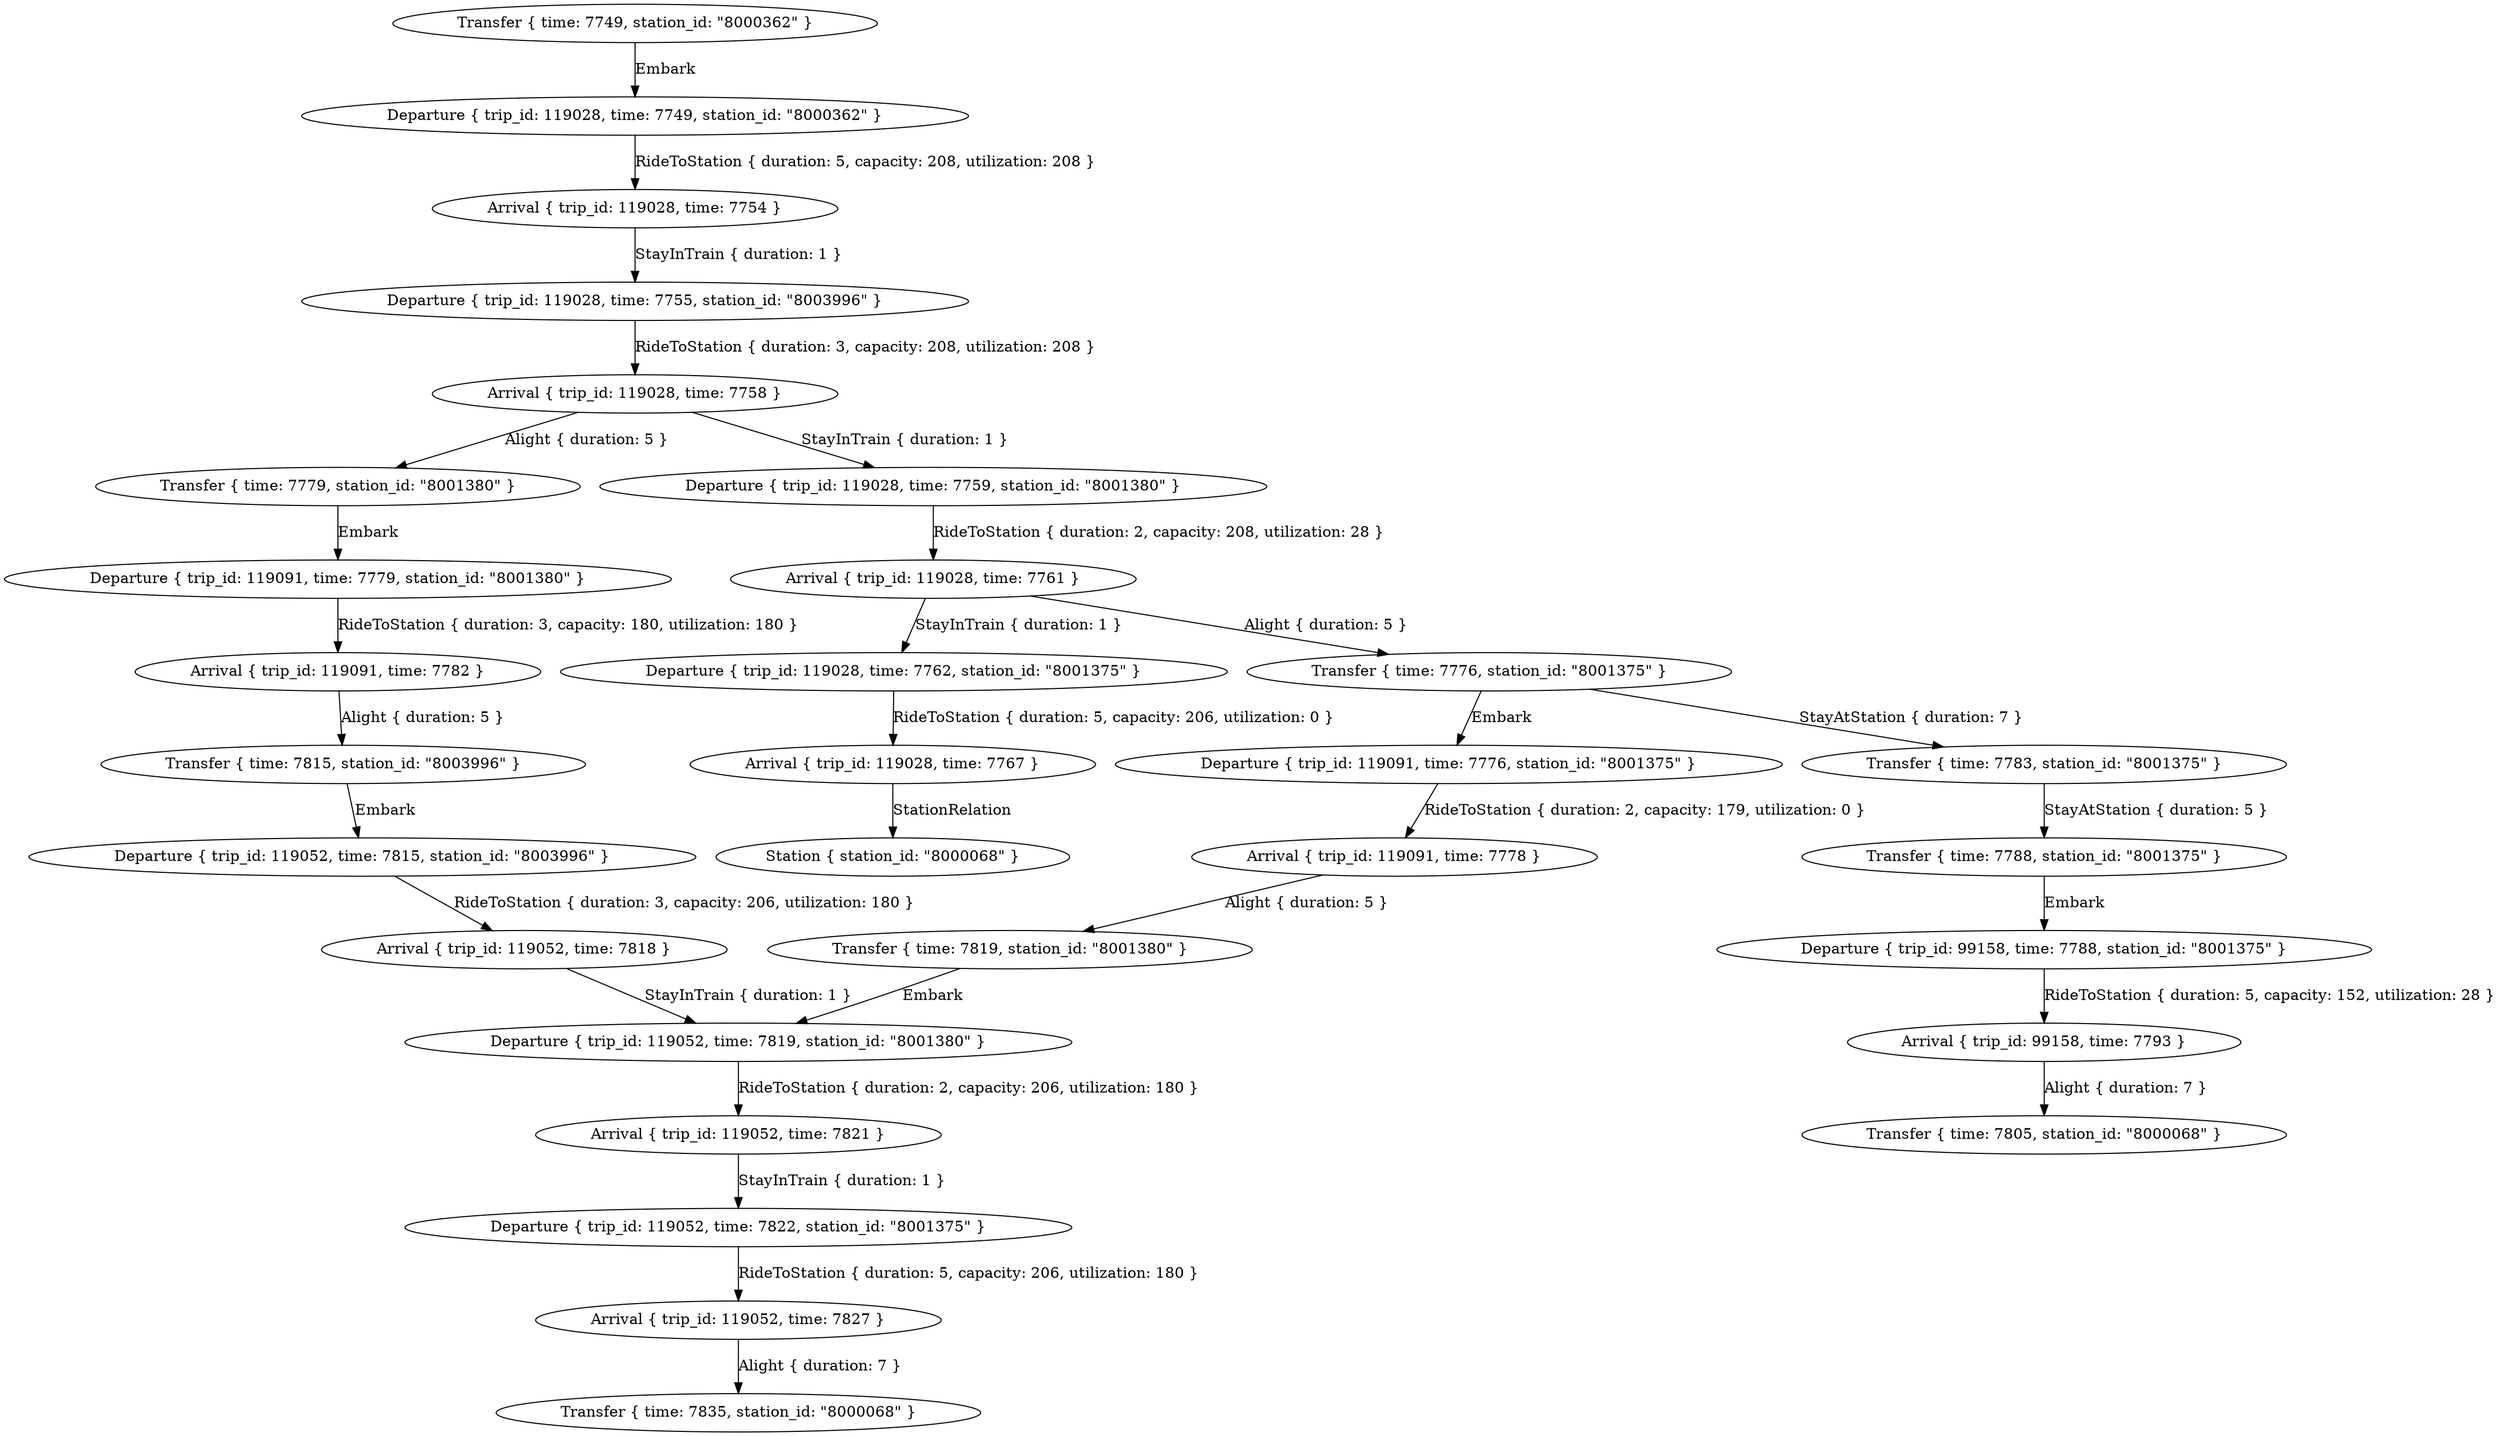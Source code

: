 digraph {
    0 [ label = "Transfer { time: 7749, station_id: \"8000362\" }" ]
    1 [ label = "Departure { trip_id: 119028, time: 7749, station_id: \"8000362\" }" ]
    2 [ label = "Arrival { trip_id: 119028, time: 7754 }" ]
    3 [ label = "Departure { trip_id: 119028, time: 7755, station_id: \"8003996\" }" ]
    4 [ label = "Arrival { trip_id: 119028, time: 7758 }" ]
    5 [ label = "Transfer { time: 7779, station_id: \"8001380\" }" ]
    6 [ label = "Departure { trip_id: 119091, time: 7779, station_id: \"8001380\" }" ]
    7 [ label = "Arrival { trip_id: 119091, time: 7782 }" ]
    8 [ label = "Transfer { time: 7815, station_id: \"8003996\" }" ]
    9 [ label = "Departure { trip_id: 119052, time: 7815, station_id: \"8003996\" }" ]
    10 [ label = "Arrival { trip_id: 119052, time: 7818 }" ]
    11 [ label = "Departure { trip_id: 119052, time: 7819, station_id: \"8001380\" }" ]
    12 [ label = "Arrival { trip_id: 119052, time: 7821 }" ]
    13 [ label = "Departure { trip_id: 119052, time: 7822, station_id: \"8001375\" }" ]
    14 [ label = "Arrival { trip_id: 119052, time: 7827 }" ]
    15 [ label = "Transfer { time: 7835, station_id: \"8000068\" }" ]
    16 [ label = "Departure { trip_id: 119028, time: 7759, station_id: \"8001380\" }" ]
    17 [ label = "Arrival { trip_id: 119028, time: 7761 }" ]
    18 [ label = "Transfer { time: 7776, station_id: \"8001375\" }" ]
    19 [ label = "Transfer { time: 7783, station_id: \"8001375\" }" ]
    20 [ label = "Transfer { time: 7788, station_id: \"8001375\" }" ]
    21 [ label = "Departure { trip_id: 99158, time: 7788, station_id: \"8001375\" }" ]
    22 [ label = "Arrival { trip_id: 99158, time: 7793 }" ]
    23 [ label = "Transfer { time: 7805, station_id: \"8000068\" }" ]
    24 [ label = "Departure { trip_id: 119091, time: 7776, station_id: \"8001375\" }" ]
    25 [ label = "Arrival { trip_id: 119091, time: 7778 }" ]
    26 [ label = "Transfer { time: 7819, station_id: \"8001380\" }" ]
    27 [ label = "Departure { trip_id: 119028, time: 7762, station_id: \"8001375\" }" ]
    28 [ label = "Arrival { trip_id: 119028, time: 7767 }" ]
    29 [ label = "Station { station_id: \"8000068\" }" ]
    0 -> 1 [ label = "Embark" ]
    1 -> 2 [ label = "RideToStation { duration: 5, capacity: 208, utilization: 208 }" ]
    2 -> 3 [ label = "StayInTrain { duration: 1 }" ]
    3 -> 4 [ label = "RideToStation { duration: 3, capacity: 208, utilization: 208 }" ]
    4 -> 5 [ label = "Alight { duration: 5 }" ]
    5 -> 6 [ label = "Embark" ]
    6 -> 7 [ label = "RideToStation { duration: 3, capacity: 180, utilization: 180 }" ]
    7 -> 8 [ label = "Alight { duration: 5 }" ]
    8 -> 9 [ label = "Embark" ]
    9 -> 10 [ label = "RideToStation { duration: 3, capacity: 206, utilization: 180 }" ]
    10 -> 11 [ label = "StayInTrain { duration: 1 }" ]
    11 -> 12 [ label = "RideToStation { duration: 2, capacity: 206, utilization: 180 }" ]
    12 -> 13 [ label = "StayInTrain { duration: 1 }" ]
    13 -> 14 [ label = "RideToStation { duration: 5, capacity: 206, utilization: 180 }" ]
    14 -> 15 [ label = "Alight { duration: 7 }" ]
    4 -> 16 [ label = "StayInTrain { duration: 1 }" ]
    16 -> 17 [ label = "RideToStation { duration: 2, capacity: 208, utilization: 28 }" ]
    17 -> 18 [ label = "Alight { duration: 5 }" ]
    18 -> 19 [ label = "StayAtStation { duration: 7 }" ]
    19 -> 20 [ label = "StayAtStation { duration: 5 }" ]
    20 -> 21 [ label = "Embark" ]
    21 -> 22 [ label = "RideToStation { duration: 5, capacity: 152, utilization: 28 }" ]
    22 -> 23 [ label = "Alight { duration: 7 }" ]
    18 -> 24 [ label = "Embark" ]
    24 -> 25 [ label = "RideToStation { duration: 2, capacity: 179, utilization: 0 }" ]
    25 -> 26 [ label = "Alight { duration: 5 }" ]
    26 -> 11 [ label = "Embark" ]
    17 -> 27 [ label = "StayInTrain { duration: 1 }" ]
    27 -> 28 [ label = "RideToStation { duration: 5, capacity: 206, utilization: 0 }" ]
    28 -> 29 [ label = "StationRelation" ]
}
